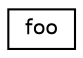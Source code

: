digraph "Graphical Class Hierarchy"
{
  edge [fontname="Helvetica",fontsize="10",labelfontname="Helvetica",labelfontsize="10"];
  node [fontname="Helvetica",fontsize="10",shape=record];
  rankdir="LR";
  Node0 [label="foo",height=0.2,width=0.4,color="black", fillcolor="white", style="filled",URL="$classfoo.html"];
}
